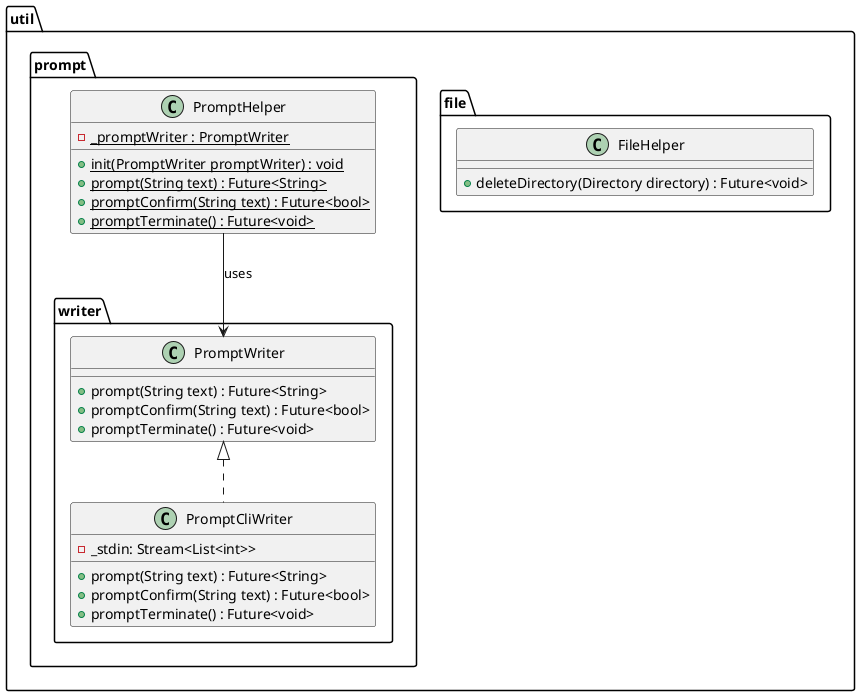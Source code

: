 @startuml prompt_helper_class_diagram

package util {
    package file {
        class FileHelper {
            + deleteDirectory(Directory directory) : Future<void>
        }
    }

    package prompt {
        package writer{
            class PromptWriter {
                + prompt(String text) : Future<String>
                + promptConfirm(String text) : Future<bool>
                + promptTerminate() : Future<void>
            }


            class PromptCliWriter implements PromptWriter {
                - _stdin: Stream<List<int>>
                + prompt(String text) : Future<String>
                + promptConfirm(String text) : Future<bool>
                + promptTerminate() : Future<void>
            }
        }

        class PromptHelper {
            - {static} _promptWriter : PromptWriter
            + {static} init(PromptWriter promptWriter) : void
            + {static} prompt(String text) : Future<String>
            + {static} promptConfirm(String text) : Future<bool>
            + {static} promptTerminate() : Future<void>
        }
    }
}

PromptHelper --> PromptWriter : uses

@enduml
